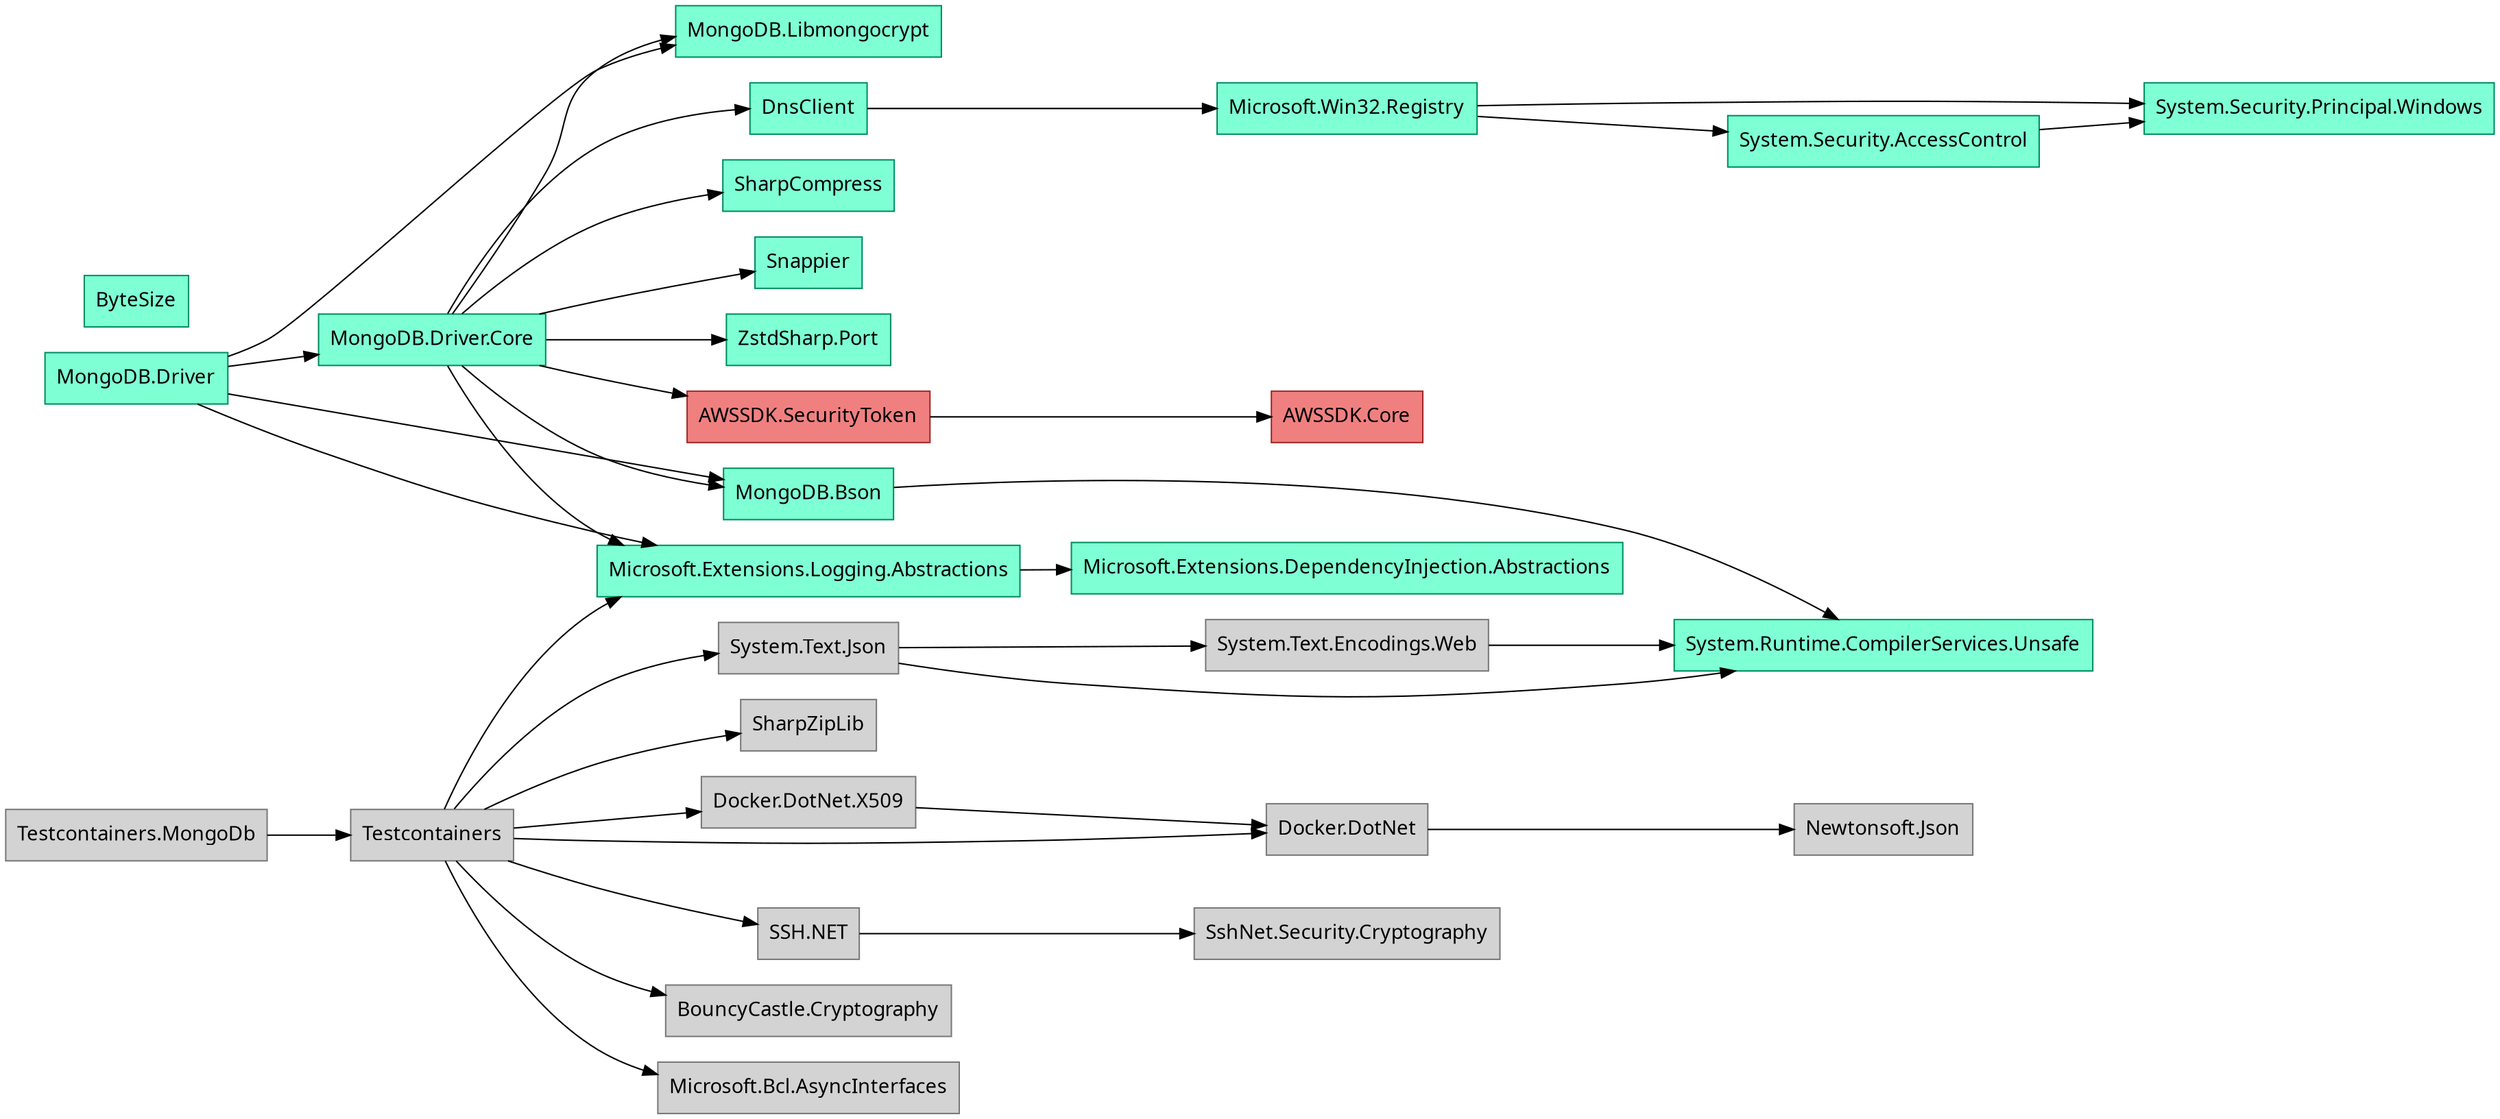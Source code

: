 ﻿# Generated by https://github.com/0xced/Chisel

digraph
{
  rankdir=LR
  node [ fontname = "Segoe UI, sans-serif", shape = box, style = filled, fillcolor = aquamarine, color = "#009061" ]

  "AWSSDK.SecurityToken" -> "AWSSDK.Core"
  "DnsClient" -> "Microsoft.Win32.Registry"
  "Docker.DotNet" -> "Newtonsoft.Json"
  "Docker.DotNet.X509" -> "Docker.DotNet"
  "Microsoft.Extensions.Logging.Abstractions" -> "Microsoft.Extensions.DependencyInjection.Abstractions"
  "Microsoft.Win32.Registry" -> "System.Security.AccessControl"
  "Microsoft.Win32.Registry" -> "System.Security.Principal.Windows"
  "MongoDB.Bson" -> "System.Runtime.CompilerServices.Unsafe"
  "MongoDB.Driver" -> "Microsoft.Extensions.Logging.Abstractions"
  "MongoDB.Driver" -> "MongoDB.Bson"
  "MongoDB.Driver" -> "MongoDB.Driver.Core"
  "MongoDB.Driver" -> "MongoDB.Libmongocrypt"
  "MongoDB.Driver.Core" -> "AWSSDK.SecurityToken"
  "MongoDB.Driver.Core" -> "DnsClient"
  "MongoDB.Driver.Core" -> "Microsoft.Extensions.Logging.Abstractions"
  "MongoDB.Driver.Core" -> "MongoDB.Bson"
  "MongoDB.Driver.Core" -> "MongoDB.Libmongocrypt"
  "MongoDB.Driver.Core" -> "SharpCompress"
  "MongoDB.Driver.Core" -> "Snappier"
  "MongoDB.Driver.Core" -> "ZstdSharp.Port"
  "SSH.NET" -> "SshNet.Security.Cryptography"
  "System.Security.AccessControl" -> "System.Security.Principal.Windows"
  "System.Text.Encodings.Web" -> "System.Runtime.CompilerServices.Unsafe"
  "System.Text.Json" -> "System.Runtime.CompilerServices.Unsafe"
  "System.Text.Json" -> "System.Text.Encodings.Web"
  "Testcontainers" -> "BouncyCastle.Cryptography"
  "Testcontainers" -> "Docker.DotNet"
  "Testcontainers" -> "Docker.DotNet.X509"
  "Testcontainers" -> "Microsoft.Bcl.AsyncInterfaces"
  "Testcontainers" -> "Microsoft.Extensions.Logging.Abstractions"
  "Testcontainers" -> "SharpZipLib"
  "Testcontainers" -> "SSH.NET"
  "Testcontainers" -> "System.Text.Json"
  "Testcontainers.MongoDb" -> "Testcontainers"

  "AWSSDK.Core" [ fillcolor = lightcoral, color = "#A42A2A" ]
  "AWSSDK.SecurityToken" [ fillcolor = lightcoral, color = "#A42A2A" ]
  "BouncyCastle.Cryptography" [ fillcolor = lightgray, color = "#7A7A7A" ]
  "ByteSize"
  "DnsClient"
  "Docker.DotNet" [ fillcolor = lightgray, color = "#7A7A7A" ]
  "Docker.DotNet.X509" [ fillcolor = lightgray, color = "#7A7A7A" ]
  "Microsoft.Bcl.AsyncInterfaces" [ fillcolor = lightgray, color = "#7A7A7A" ]
  "Microsoft.Extensions.DependencyInjection.Abstractions"
  "Microsoft.Extensions.Logging.Abstractions"
  "Microsoft.Win32.Registry"
  "MongoDB.Bson"
  "MongoDB.Driver"
  "MongoDB.Driver.Core"
  "MongoDB.Libmongocrypt"
  "Newtonsoft.Json" [ fillcolor = lightgray, color = "#7A7A7A" ]
  "SharpCompress"
  "SharpZipLib" [ fillcolor = lightgray, color = "#7A7A7A" ]
  "Snappier"
  "SSH.NET" [ fillcolor = lightgray, color = "#7A7A7A" ]
  "SshNet.Security.Cryptography" [ fillcolor = lightgray, color = "#7A7A7A" ]
  "System.Runtime.CompilerServices.Unsafe"
  "System.Security.AccessControl"
  "System.Security.Principal.Windows"
  "System.Text.Encodings.Web" [ fillcolor = lightgray, color = "#7A7A7A" ]
  "System.Text.Json" [ fillcolor = lightgray, color = "#7A7A7A" ]
  "Testcontainers" [ fillcolor = lightgray, color = "#7A7A7A" ]
  "Testcontainers.MongoDb" [ fillcolor = lightgray, color = "#7A7A7A" ]
  "ZstdSharp.Port"
}
